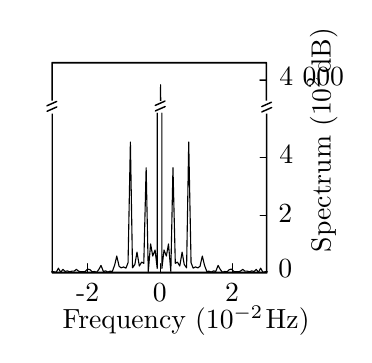 
\definecolor{ca0a0a4}{RGB}{160,160,164}


\def \globalscale {1.35}
\begin{tikzpicture}[y=0.80pt, x=0.80pt, yscale=-\globalscale, xscale=.95, inner sep=0pt, outer sep=0pt]
\begin{scope}[draw=black,line join=bevel,line cap=rect,even odd rule,line width=0.800pt]
\end{scope}
\begin{scope}[scale=1.012,draw=black,line join=bevel,line cap=rect,even odd rule,line width=0.800pt]
\end{scope}
\begin{scope}[scale=1.012,draw=black,line join=round,line cap=round,even odd rule,line width=0.400pt]
  \path[draw] (29.5,86.5) -- (29.5,83.5);



\end{scope}
\begin{scope}[scale=1.012,draw=black,line join=bevel,line cap=rect,even odd rule,line width=0.800pt]
\end{scope}
\begin{scope}[cm={{1.012,0.0,0.0,1.012,(24.3,99.225)}},draw=black,line join=bevel,line cap=rect,even odd rule,line width=0.800pt]
\end{scope}
\begin{scope}[cm={{1.012,0.0,0.0,1.012,(24.3,99.225)}},draw=black,line join=bevel,line cap=rect,even odd rule,line width=0.800pt]
\end{scope}
\begin{scope}[cm={{1.012,0.0,0.0,1.012,(24.3,99.225)}},draw=black,line join=bevel,line cap=rect,even odd rule,line width=0.800pt]
\end{scope}
\begin{scope}[cm={{1.012,0.0,0.0,1.012,(24.3,99.225)}},draw=black,line join=bevel,line cap=rect,even odd rule,line width=0.800pt]
\end{scope}
\begin{scope}[cm={{1.012,0.0,0.0,1.012,(24.3,99.225)}},draw=black,line join=bevel,line cap=rect,even odd rule,line width=0.800pt]
\end{scope}
\begin{scope}[cm={{1.012,0.0,0.0,1.012,(24.3,97.225)}},draw=black,line join=bevel,line cap=rect,even odd rule,line width=0.800pt]
  \path[fill=black] (0.0,0.0) node[above right] (text32) {-2};



\end{scope}
\begin{scope}[cm={{1.012,0.0,0.0,1.012,(24.3,99.225)}},draw=black,line join=bevel,line cap=rect,even odd rule,line width=0.800pt]
\end{scope}
\begin{scope}[scale=1.012,draw=black,line join=bevel,line cap=rect,even odd rule,line width=0.800pt]
\end{scope}
\begin{scope}[scale=1.012,draw=black,line join=round,line cap=round,even odd rule,line width=0.400pt]
  \path[draw] (63.5,86.5) -- (63.5,83.5);



\end{scope}
\begin{scope}[scale=1.012,draw=black,line join=bevel,line cap=rect,even odd rule,line width=0.800pt]
\end{scope}
\begin{scope}[cm={{1.012,0.0,0.0,1.012,(60.75,99.225)}},draw=black,line join=bevel,line cap=rect,even odd rule,line width=0.800pt]
\end{scope}
\begin{scope}[cm={{1.012,0.0,0.0,1.012,(60.75,99.225)}},draw=black,line join=bevel,line cap=rect,even odd rule,line width=0.800pt]
\end{scope}
\begin{scope}[cm={{1.012,0.0,0.0,1.012,(60.75,99.225)}},draw=black,line join=bevel,line cap=rect,even odd rule,line width=0.800pt]
\end{scope}
\begin{scope}[cm={{1.012,0.0,0.0,1.012,(60.75,99.225)}},draw=black,line join=bevel,line cap=rect,even odd rule,line width=0.800pt]
\end{scope}
\begin{scope}[cm={{1.012,0.0,0.0,1.012,(60.75,99.225)}},draw=black,line join=bevel,line cap=rect,even odd rule,line width=0.800pt]
\end{scope}
\begin{scope}[cm={{1.012,0.0,0.0,1.012,(60.75,97.225)}},draw=black,line join=bevel,line cap=rect,even odd rule,line width=0.800pt]
  \path[fill=black] (0.0,0.0) node[above right] (text60) {0};



\end{scope}
\begin{scope}[cm={{1.012,0.0,0.0,1.012,(60.75,99.225)}},draw=black,line join=bevel,line cap=rect,even odd rule,line width=0.800pt]
\end{scope}
\begin{scope}[scale=1.012,draw=black,line join=bevel,line cap=rect,even odd rule,line width=0.800pt]
\end{scope}
\begin{scope}[scale=1.012,draw=black,line join=round,line cap=round,even odd rule,line width=0.400pt]
  \path[draw] (97.5,86.5) -- (97.5,83.5);



\end{scope}
\begin{scope}[scale=1.012,draw=black,line join=bevel,line cap=rect,even odd rule,line width=0.800pt]
\end{scope}
\begin{scope}[cm={{1.012,0.0,0.0,1.012,(95.175,99.225)}},draw=black,line join=bevel,line cap=rect,even odd rule,line width=0.800pt]
\end{scope}
\begin{scope}[cm={{1.012,0.0,0.0,1.012,(95.175,99.225)}},draw=black,line join=bevel,line cap=rect,even odd rule,line width=0.800pt]
\end{scope}
\begin{scope}[cm={{1.012,0.0,0.0,1.012,(95.175,99.225)}},draw=black,line join=bevel,line cap=rect,even odd rule,line width=0.800pt]
\end{scope}
\begin{scope}[cm={{1.012,0.0,0.0,1.012,(95.175,99.225)}},draw=black,line join=bevel,line cap=rect,even odd rule,line width=0.800pt]
\end{scope}
\begin{scope}[cm={{1.012,0.0,0.0,1.012,(95.175,99.225)}},draw=black,line join=bevel,line cap=rect,even odd rule,line width=0.800pt]
\end{scope}
\begin{scope}[cm={{1.012,0.0,0.0,1.012,(95.175,97.225)}},draw=black,line join=bevel,line cap=rect,even odd rule,line width=0.800pt]
  \path[fill=black] (0.0,0.0) node[above right] (text88) {2};



\end{scope}
\begin{scope}[cm={{1.012,0.0,0.0,1.012,(95.175,99.225)}},draw=black,line join=bevel,line cap=rect,even odd rule,line width=0.800pt]
\end{scope}
\begin{scope}[scale=1.012,draw=black,line join=bevel,line cap=rect,even odd rule,line width=0.800pt]
\end{scope}
\begin{scope}[scale=1.012,draw=ca0a0a4,dash pattern=on 0.40pt off 0.80pt,line join=round,line cap=round,even odd rule,line width=0.400pt]
  \path[draw] (12.5,86.5) -- (113.5,86.5);



\end{scope}
\begin{scope}[scale=1.012,draw=black,line join=round,line cap=round,even odd rule,line width=0.400pt]
  \path[draw] (113.5,86.5) -- (113.5,86.5) -- (110.5,86.5);



\end{scope}
\begin{scope}[scale=1.012,draw=black,line join=bevel,line cap=rect,even odd rule,line width=0.800pt]
\end{scope}
\begin{scope}[cm={{1.012,0.0,0.0,1.012,(118.462,91.125)}},draw=black,line join=bevel,line cap=rect,even odd rule,line width=0.800pt]
\end{scope}
\begin{scope}[cm={{1.012,0.0,0.0,1.012,(118.462,91.125)}},draw=black,line join=bevel,line cap=rect,even odd rule,line width=0.800pt]
\end{scope}
\begin{scope}[cm={{1.012,0.0,0.0,1.012,(118.462,91.125)}},draw=black,line join=bevel,line cap=rect,even odd rule,line width=0.800pt]
\end{scope}
\begin{scope}[cm={{1.012,0.0,0.0,1.012,(118.462,91.125)}},draw=black,line join=bevel,line cap=rect,even odd rule,line width=0.800pt]
\end{scope}
\begin{scope}[cm={{1.012,0.0,0.0,1.012,(118.462,91.125)}},draw=black,line join=bevel,line cap=rect,even odd rule,line width=0.800pt]
\end{scope}
\begin{scope}[cm={{1.012,0.0,0.0,1.012,(120.462,89.125)}},draw=black,line join=bevel,line cap=rect,even odd rule,line width=0.800pt]
  \path[fill=black] (0.0,0.0) node[above right] (text116) {0};



\end{scope}
\begin{scope}[cm={{1.012,0.0,0.0,1.012,(118.462,91.125)}},draw=black,line join=bevel,line cap=rect,even odd rule,line width=0.800pt]
\end{scope}
\begin{scope}[scale=1.012,draw=black,line join=bevel,line cap=rect,even odd rule,line width=0.800pt]
\end{scope}
\begin{scope}[scale=1.012,draw=black,line join=round,line cap=round,even odd rule,line width=0.400pt]
  \path[draw] (113.5,67.5) -- (113.5,67.5) -- (110.5,67.5);



\end{scope}
\begin{scope}[scale=1.012,draw=black,line join=bevel,line cap=rect,even odd rule,line width=0.800pt]
\end{scope}
\begin{scope}[cm={{1.012,0.0,0.0,1.012,(118.462,72.9)}},draw=black,line join=bevel,line cap=rect,even odd rule,line width=0.800pt]
\end{scope}
\begin{scope}[cm={{1.012,0.0,0.0,1.012,(118.462,72.9)}},draw=black,line join=bevel,line cap=rect,even odd rule,line width=0.800pt]
\end{scope}
\begin{scope}[cm={{1.012,0.0,0.0,1.012,(118.462,72.9)}},draw=black,line join=bevel,line cap=rect,even odd rule,line width=0.800pt]
\end{scope}
\begin{scope}[cm={{1.012,0.0,0.0,1.012,(118.462,72.9)}},draw=black,line join=bevel,line cap=rect,even odd rule,line width=0.800pt]
\end{scope}
\begin{scope}[cm={{1.012,0.0,0.0,1.012,(118.462,72.9)}},draw=black,line join=bevel,line cap=rect,even odd rule,line width=0.800pt]
\end{scope}
\begin{scope}[cm={{1.012,0.0,0.0,1.012,(120.462,70.9)}},draw=black,line join=bevel,line cap=rect,even odd rule,line width=0.800pt]
  \path[fill=black] (0.0,0.0) node[above right] (text144) {2};



\end{scope}
\begin{scope}[cm={{1.012,0.0,0.0,1.012,(118.462,72.9)}},draw=black,line join=bevel,line cap=rect,even odd rule,line width=0.800pt]
\end{scope}
\begin{scope}[scale=1.012,draw=black,line join=bevel,line cap=rect,even odd rule,line width=0.800pt]
\end{scope}
\begin{scope}[scale=1.012,draw=black,line join=round,line cap=round,even odd rule,line width=0.400pt]
  \path[draw] (113.5,48.5) -- (113.5,48.5) -- (110.5,48.5);



\end{scope}
\begin{scope}[scale=1.012,draw=black,line join=bevel,line cap=rect,even odd rule,line width=0.800pt]
\end{scope}
\begin{scope}[cm={{1.012,0.0,0.0,1.012,(118.969,53.663)}},draw=black,line join=bevel,line cap=rect,even odd rule,line width=0.800pt]
\end{scope}
\begin{scope}[cm={{1.012,0.0,0.0,1.012,(118.969,53.663)}},draw=black,line join=bevel,line cap=rect,even odd rule,line width=0.800pt]
\end{scope}
\begin{scope}[cm={{1.012,0.0,0.0,1.012,(118.969,53.663)}},draw=black,line join=bevel,line cap=rect,even odd rule,line width=0.800pt]
\end{scope}
\begin{scope}[cm={{1.012,0.0,0.0,1.012,(118.969,53.663)}},draw=black,line join=bevel,line cap=rect,even odd rule,line width=0.800pt]
\end{scope}
\begin{scope}[cm={{1.012,0.0,0.0,1.012,(118.969,53.663)}},draw=black,line join=bevel,line cap=rect,even odd rule,line width=0.800pt]
\end{scope}
\begin{scope}[cm={{1.012,0.0,0.0,1.012,(120.969,51.062)}},draw=black,line join=bevel,line cap=rect,even odd rule,line width=0.800pt]
  \path[fill=black] (0.0,0.0) node[above right] (text172) {4};



  \path[fill=black,even odd rule,line width=0.800pt] (-0.006,-25.867) node[above right] (text172-3) {4 000};



\end{scope}
\begin{scope}[cm={{1.012,0.0,0.0,1.012,(118.969,53.663)}},draw=black,line join=bevel,line cap=rect,even odd rule,line width=0.800pt]
\end{scope}
\begin{scope}[scale=1.012,draw=black,line join=bevel,line cap=rect,even odd rule,line width=0.800pt]
\end{scope}
\begin{scope}[scale=1.012,draw=black,line join=bevel,line cap=rect,even odd rule,line width=0.800pt]
\end{scope}
\begin{scope}[cm={{0.0,-1.012,1.012,0.0,(134.662,91.125)}},draw=black,line join=bevel,line cap=rect,even odd rule,line width=0.800pt]
\end{scope}
\begin{scope}[cm={{0.0,-1.012,1.012,0.0,(134.662,91.125)}},draw=black,line join=bevel,line cap=rect,even odd rule,line width=0.800pt]
\end{scope}
\begin{scope}[cm={{0.0,-1.012,1.012,0.0,(134.662,91.125)}},draw=black,line join=bevel,line cap=rect,even odd rule,line width=0.800pt]
\end{scope}
\begin{scope}[cm={{0.0,-1.012,1.012,0.0,(134.662,91.125)}},draw=black,line join=bevel,line cap=rect,even odd rule,line width=0.800pt]
\end{scope}
\begin{scope}[cm={{0.0,-1.012,1.012,0.0,(134.662,91.125)}},draw=black,line join=bevel,line cap=rect,even odd rule,line width=0.800pt]
\end{scope}
\begin{scope}[cm={{0.0,-1.012,1.012,0.0,(134.162,80.625)}},draw=black,line join=bevel,line cap=rect,even odd rule,line width=0.800pt]
  \path[fill=black] (0.0,0.0) node[above right] (text196) {\rotatebox{90}{Spectrum ($\text{10}^\text{2}$\hspace*{.2ex}dB)}};



\end{scope}
\begin{scope}[cm={{0.0,-1.012,1.012,0.0,(134.662,91.125)}},draw=black,line join=bevel,line cap=rect,even odd rule,line width=0.800pt]
\end{scope}
\begin{scope}[cm={{1.012,0.0,0.0,1.012,(25.819,114.412)}},draw=black,line join=bevel,line cap=rect,even odd rule,line width=0.800pt]
\end{scope}
\begin{scope}[cm={{1.012,0.0,0.0,1.012,(25.819,114.412)}},draw=black,line join=bevel,line cap=rect,even odd rule,line width=0.800pt]
\end{scope}
\begin{scope}[cm={{1.012,0.0,0.0,1.012,(25.819,114.412)}},draw=black,line join=bevel,line cap=rect,even odd rule,line width=0.800pt]
\end{scope}
\begin{scope}[cm={{1.012,0.0,0.0,1.012,(25.819,114.412)}},draw=black,line join=bevel,line cap=rect,even odd rule,line width=0.800pt]
\end{scope}
\begin{scope}[cm={{1.012,0.0,0.0,1.012,(25.819,114.412)}},draw=black,line join=bevel,line cap=rect,even odd rule,line width=0.800pt]
\end{scope}
\begin{scope}[cm={{1.012,0.0,0.0,1.012,(17.819,108.412)}},draw=black,line join=bevel,line cap=rect,even odd rule,line width=0.800pt]
  \path[fill=black] (0.0,0.0) node[above right] (text212) {Frequency ($10^{-2}$\hspace*{.2ex}Hz)};



\end{scope}
\begin{scope}[cm={{1.012,0.0,0.0,1.012,(25.819,114.412)}},draw=black,line join=bevel,line cap=rect,even odd rule,line width=0.800pt]
\end{scope}
\begin{scope}[scale=1.012,draw=black,line join=bevel,line cap=rect,even odd rule,line width=0.800pt]
\end{scope}
\begin{scope}[scale=1.012,draw=black,line join=bevel,line cap=rect,even odd rule,line width=0.800pt]
\end{scope}
\begin{scope}[scale=1.012,draw=black,line join=bevel,line cap=rect,even odd rule,line width=0.800pt]
\end{scope}
\begin{scope}[scale=1.012,draw=black,line join=round,line cap=round,even odd rule,line width=0.400pt]
  \path[draw] (12.5,86.2) -- (12.5,86.2) -- (13.6,86.2) -- (14.6,86.4) -- (15.7,85.0) -- (16.7,86.4) -- (17.8,85.4) -- (18.8,86.1) -- (19.9,85.9) -- (20.9,86.2) -- (22.0,86.0) -- (23.1,86.0) -- (24.1,85.4) -- (25.2,86.0) -- (26.2,86.2) -- (27.3,86.2) -- (28.3,86.1) -- (29.4,85.3) -- (30.5,85.5) -- (31.5,86.2) -- (32.6,86.1) -- (33.6,86.4) -- (34.7,85.4) -- (35.7,84.1) -- (36.8,86.1) -- (37.9,85.9) -- (38.9,86.3) -- (40.0,86.0) -- (41.0,86.1) -- (42.1,84.0) -- (43.1,81.0) -- (44.2,84.4) -- (45.2,84.9) -- (46.3,84.6) -- (47.4,85.0) -- (48.4,83.2) -- (49.5,43.3) -- (50.5,84.9) -- (51.6,83.8) -- (52.6,79.7) -- (53.7,84.3) -- (54.8,83.0) -- (55.8,83.4) -- (56.9,51.8) -- (57.9,86.1) -- (59.0,77.0) -- (60.0,81.0) -- (61.1,79.0) -- (62.1,85.1) -- (62.1,33.718);



  \path[draw] (64.3,33.752) -- (64.3,85.1) -- (65.3,79.0) -- (66.4,81.0) -- (67.4,77.0) -- (68.5,86.1) -- (69.5,51.8) -- (70.6,83.4) -- (71.6,83.0) -- (72.7,84.3) -- (73.8,79.7) -- (74.8,83.8) -- (75.9,84.9) -- (76.9,43.3) -- (78.0,83.2) -- (79.0,85.0) -- (80.1,84.6) -- (81.2,84.9) -- (82.2,84.4) -- (83.3,81.0) -- (84.3,84.0) -- (85.4,86.1) -- (86.4,86.0) -- (87.5,86.3) -- (88.6,85.9) -- (89.6,86.1) -- (90.7,84.1) -- (91.7,85.4) -- (92.8,86.4) -- (93.8,86.1) -- (94.9,86.2) -- (95.9,85.5) -- (97.0,85.3) -- (98.1,86.1) -- (99.1,86.2) -- (100.2,86.2) -- (101.2,86.0) -- (102.3,85.4) -- (103.3,86.0) -- (104.4,86.0) -- (105.5,86.2) -- (106.5,85.9) -- (107.6,86.1) -- (108.6,85.4) -- (109.7,86.4) -- (110.7,85.0) -- (111.8,86.4) -- (112.8,86.2) -- (113.9,86.2) -- (113.9,86.2);



\end{scope}
\begin{scope}[scale=1.012,draw=black,line join=bevel,line cap=rect,even odd rule,line width=0.800pt]
\end{scope}
\begin{scope}[scale=1.012,draw=black,line join=bevel,line cap=rect,even odd rule,line width=0.800pt]
\end{scope}
\begin{scope}[scale=1.012,draw=black,line join=bevel,line cap=rect,even odd rule,line width=0.800pt]
\end{scope}
\begin{scope}[draw=black,line join=bevel,line cap=rect,even odd rule,line width=0.800pt]
\end{scope}
\begin{scope}[cm={{1.013,0.0,0.0,1.012,(8.011,0.31)}},draw=ca0a0a4,dash pattern=on 0.40pt off 0.80pt,line join=round,line cap=round,even odd rule,line width=0.400pt]
\end{scope}
\begin{scope}[cm={{1.012,0.0,0.0,1.012,(0.006,0.31)}},draw=ca0a0a4,dash pattern=on 0.40pt off 0.80pt,line join=round,line cap=round,even odd rule,line width=0.400pt]
\end{scope}
\begin{scope}[cm={{1.012,0.0,0.0,1.012,(0.148,-45.248)}},draw=ca0a0a4,dash pattern=on 0.40pt off 0.80pt,line join=round,line cap=round,even odd rule,line width=0.400pt]
  \path[color=black,fill=black,line join=round,line cap=round,miter limit=4.00,nonzero rule,line width=0.502pt] (60.998,75.653) .. controls (60.79,75.718) and (60.656,75.877) .. (60.697,76.009) .. controls (60.738,76.141) and (60.939,76.195) .. (61.147,76.13) -- (65.655,74.725) .. controls (65.863,74.661) and (65.998,74.501) .. (65.957,74.37) .. controls (65.916,74.238) and (65.714,74.183) .. (65.507,74.248) -- cycle;



  \begin{scope}[cm={{1.503,-0.468,0.298,0.955,(-111.368,107.844)}},draw=black,line join=miter,line cap=rect,even odd rule,line width=0.400pt]
    \path[color=black,fill=black,line join=miter,line cap=rect,miter limit=4.00,nonzero rule,line width=0.400pt] (110.315,22.25) .. controls (110.177,22.25) and (110.065,22.362) .. (110.065,22.5) .. controls (110.065,22.638) and (110.177,22.75) .. (110.315,22.75) -- (113.315,22.75) .. controls (113.453,22.75) and (113.565,22.638) .. (113.565,22.5) .. controls (113.565,22.362) and (113.453,22.25) .. (113.315,22.25) -- cycle;



  \end{scope}
  \path[color=black,fill=black,line join=round,line cap=round,miter limit=4.00,nonzero rule,line width=0.502pt] (10.103,75.778) .. controls (9.896,75.843) and (9.761,76.002) .. (9.802,76.134) .. controls (9.843,76.266) and (10.045,76.32) .. (10.252,76.255) -- (14.761,74.85) .. controls (14.968,74.786) and (15.103,74.626) .. (15.062,74.495) .. controls (15.021,74.363) and (14.819,74.308) .. (14.612,74.373) -- cycle;



  \begin{scope}[cm={{1.503,-0.468,0.298,0.955,(-162.263,107.969)}},draw=black,line join=miter,line cap=rect,even odd rule,line width=0.400pt]
    \path[color=black,fill=black,line join=miter,line cap=rect,miter limit=4.00,nonzero rule,line width=0.400pt] (110.315,22.25) .. controls (110.177,22.25) and (110.065,22.362) .. (110.065,22.5) .. controls (110.065,22.638) and (110.177,22.75) .. (110.315,22.75) -- (113.315,22.75) .. controls (113.453,22.75) and (113.565,22.638) .. (113.565,22.5) .. controls (113.565,22.362) and (113.453,22.25) .. (113.315,22.25) -- cycle;



  \end{scope}
\end{scope}
\begin{scope}[cm={{1.012,0.0,0.0,1.012,(0.006,0.31)}},draw=black,line join=round,line cap=round,even odd rule,line width=0.400pt]
  \path[color=black,fill=black,line join=miter,line cap=butt,miter limit=4.00,nonzero rule,line width=0.400pt] (110.315,22.25) .. controls (110.177,22.25) and (110.065,22.362) .. (110.065,22.5) .. controls (110.065,22.638) and (110.177,22.75) .. (110.315,22.75) -- (113.315,22.75) .. controls (113.453,22.75) and (113.565,22.638) .. (113.565,22.5) .. controls (113.565,22.362) and (113.453,22.25) .. (113.315,22.25) -- cycle;



\end{scope}
\begin{scope}[cm={{1.012,0.0,0.0,1.012,(0.154,0.522)}},draw=black,line join=round,line cap=round,even odd rule,line width=0.400pt]
  \path[color=black,fill=black,line join=miter,line cap=butt,miter limit=4.00,nonzero rule,line width=0.400pt] (113.582,29.135) -- (113.565,16.5) .. controls (113.565,16.362) and (113.453,16.25) .. (113.315,16.25) -- (12.514,16.25) -- (12.5,16.25) .. controls (12.486,16.25) and (12.473,16.252) .. (12.459,16.254) .. controls (12.445,16.256) and (12.431,16.259) .. (12.418,16.264) .. controls (12.378,16.278) and (12.342,16.302) .. (12.315,16.334) .. controls (12.273,16.38) and (12.25,16.439) .. (12.25,16.5) -- (12.249,29.132) -- (12.93,29.133) -- (12.898,16.898) -- (112.917,16.898) -- (112.914,29.137);



\end{scope}
\begin{scope}[cm={{1.013,0.0,0.0,1.012,(8.011,0.31)}},draw=black,line join=round,line cap=round,even odd rule,line width=0.400pt]
  \path[color=black,fill=black,line join=miter,line cap=butt,miter limit=4.00,nonzero rule,line width=0.400pt] (56.043,29.351) .. controls (56.018,27.603) and (55.949,24.104) .. (55.949,24.104) -- (55.949,24.096) .. controls (55.946,23.964) and (55.841,23.857) .. (55.709,23.852) .. controls (55.569,23.846) and (55.452,23.956) .. (55.449,24.096) -- (55.449,24.104) -- (55.366,29.35);



\end{scope}
\begin{scope}[cm={{1.522,-0.474,0.301,0.967,(-62.104,62.476)}},draw=black,line join=round,line cap=round,even odd rule,line width=0.400pt]
  \path[color=black,fill=black,line join=round,line cap=round,miter limit=4.00,nonzero rule,line width=0.400pt] (110.315,22.25) .. controls (110.177,22.25) and (110.065,22.362) .. (110.065,22.5) .. controls (110.065,22.638) and (110.177,22.75) .. (110.315,22.75) -- (113.315,22.75) .. controls (113.453,22.75) and (113.565,22.638) .. (113.565,22.5) .. controls (113.565,22.362) and (113.453,22.25) .. (113.315,22.25) -- cycle;



\end{scope}
\begin{scope}[cm={{1.522,-0.474,0.301,0.967,(-62.059,64.261)}},draw=black,line join=miter,line cap=rect,even odd rule,line width=0.400pt]
  \path[color=black,fill=black,line join=miter,line cap=rect,miter limit=4.00,nonzero rule,line width=0.400pt] (110.315,22.25) .. controls (110.177,22.25) and (110.065,22.362) .. (110.065,22.5) .. controls (110.065,22.638) and (110.177,22.75) .. (110.315,22.75) -- (113.315,22.75) .. controls (113.453,22.75) and (113.565,22.638) .. (113.565,22.5) .. controls (113.565,22.362) and (113.453,22.25) .. (113.315,22.25) -- cycle;



\end{scope}
\begin{scope}[cm={{-1.012,0.0,0.0,-1.012,(127.538,104.288)}},draw=black,line join=round,line cap=round,even odd rule,line width=0.400pt]
  \path[color=black,fill=black,line join=miter,line cap=butt,miter limit=4.00,nonzero rule,line width=0.400pt] (113.582,69.135) -- (113.565,16.5) .. controls (113.565,16.362) and (113.453,16.25) .. (113.315,16.25) -- (12.439,16.25) -- (12.426,16.25) .. controls (12.412,16.25) and (12.398,16.252) .. (12.385,16.254) .. controls (12.371,16.256) and (12.357,16.259) .. (12.344,16.264) .. controls (12.304,16.278) and (12.268,16.302) .. (12.24,16.334) .. controls (12.199,16.38) and (12.176,16.439) .. (12.176,16.5) -- (12.174,69.132) -- (12.856,69.133) -- (12.824,16.898) -- (112.916,16.898) -- (112.913,69.137);



\end{scope}

\end{tikzpicture}

